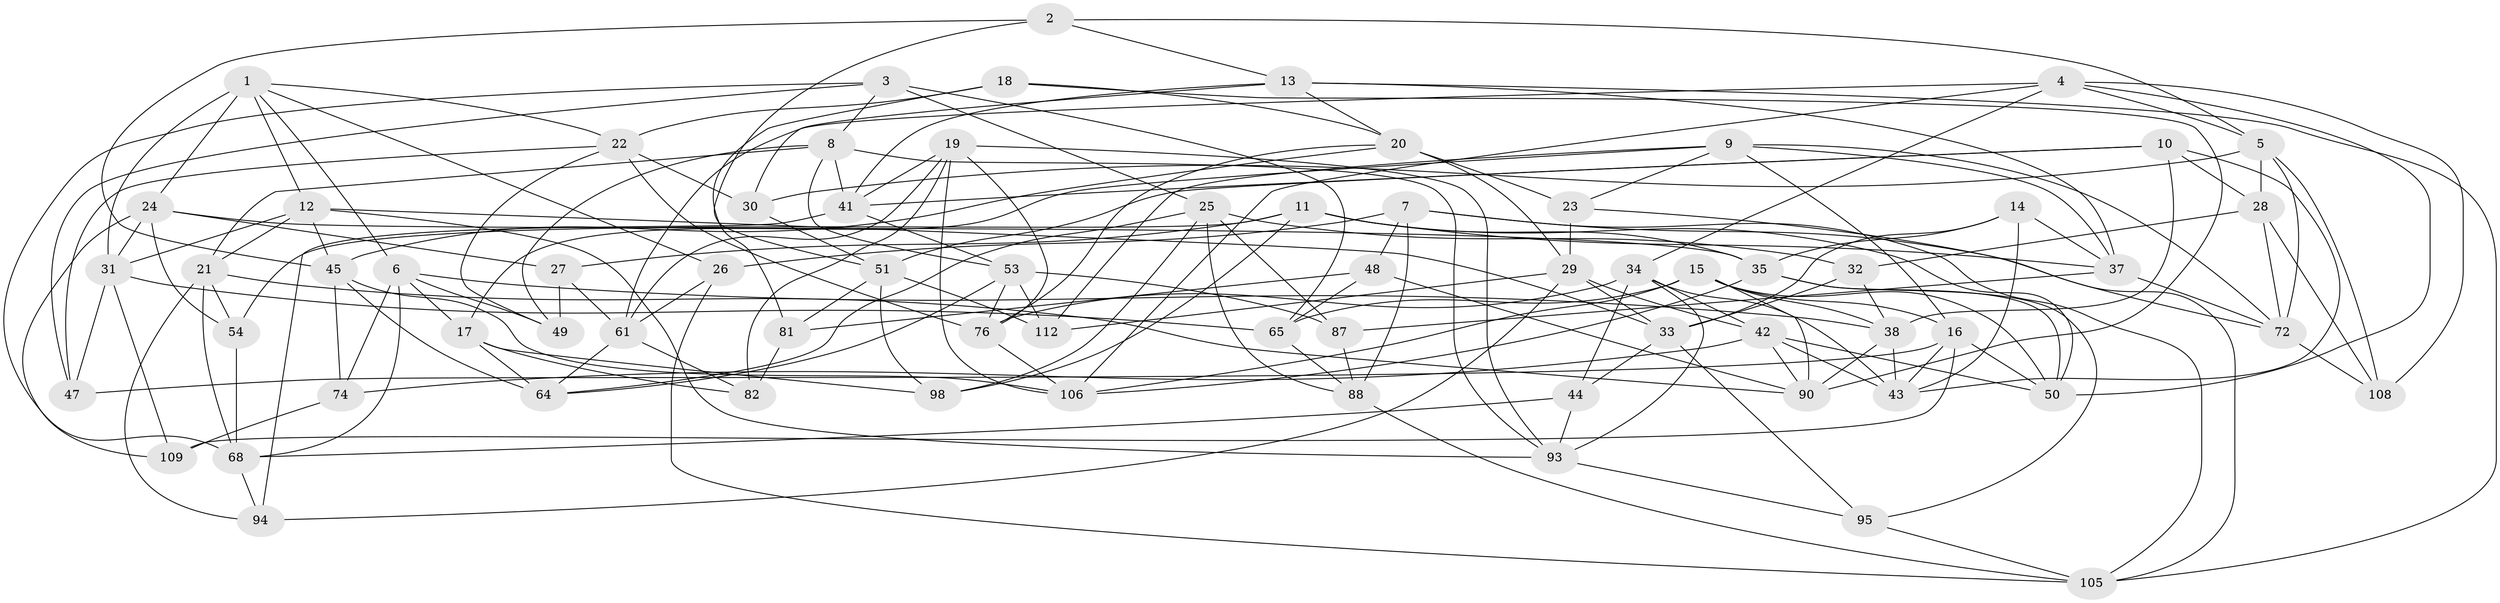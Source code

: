 // Generated by graph-tools (version 1.1) at 2025/52/02/27/25 19:52:34]
// undirected, 70 vertices, 183 edges
graph export_dot {
graph [start="1"]
  node [color=gray90,style=filled];
  1 [super="+57"];
  2;
  3 [super="+40"];
  4 [super="+52"];
  5 [super="+117"];
  6 [super="+80"];
  7 [super="+85"];
  8 [super="+46"];
  9 [super="+86"];
  10 [super="+59"];
  11 [super="+36"];
  12 [super="+63"];
  13 [super="+56"];
  14;
  15 [super="+67"];
  16 [super="+66"];
  17 [super="+71"];
  18;
  19 [super="+111"];
  20 [super="+97"];
  21 [super="+102"];
  22 [super="+103"];
  23;
  24 [super="+75"];
  25 [super="+104"];
  26;
  27;
  28 [super="+116"];
  29 [super="+58"];
  30;
  31 [super="+83"];
  32;
  33 [super="+39"];
  34 [super="+100"];
  35 [super="+79"];
  37 [super="+101"];
  38 [super="+69"];
  41 [super="+70"];
  42 [super="+55"];
  43 [super="+78"];
  44;
  45 [super="+77"];
  47;
  48;
  49;
  50 [super="+73"];
  51 [super="+60"];
  53 [super="+62"];
  54;
  61 [super="+91"];
  64 [super="+99"];
  65 [super="+107"];
  68 [super="+84"];
  72 [super="+89"];
  74;
  76 [super="+92"];
  81;
  82;
  87;
  88 [super="+110"];
  90 [super="+96"];
  93 [super="+115"];
  94;
  95;
  98;
  105 [super="+114"];
  106 [super="+113"];
  108;
  109;
  112;
  1 -- 24;
  1 -- 6;
  1 -- 26;
  1 -- 12;
  1 -- 31;
  1 -- 22;
  2 -- 51;
  2 -- 13;
  2 -- 5;
  2 -- 45;
  3 -- 65 [weight=2];
  3 -- 25;
  3 -- 47;
  3 -- 68;
  3 -- 8;
  4 -- 108;
  4 -- 5;
  4 -- 34;
  4 -- 61;
  4 -- 106;
  4 -- 50;
  5 -- 30;
  5 -- 108;
  5 -- 72;
  5 -- 28;
  6 -- 74;
  6 -- 68;
  6 -- 38;
  6 -- 17;
  6 -- 49;
  7 -- 48;
  7 -- 88 [weight=2];
  7 -- 72;
  7 -- 26;
  7 -- 105;
  8 -- 41;
  8 -- 49;
  8 -- 93;
  8 -- 53;
  8 -- 21;
  9 -- 37;
  9 -- 23;
  9 -- 16;
  9 -- 72;
  9 -- 112;
  9 -- 17;
  10 -- 38;
  10 -- 43;
  10 -- 28 [weight=2];
  10 -- 51;
  10 -- 41;
  11 -- 27;
  11 -- 50;
  11 -- 35;
  11 -- 98;
  11 -- 37;
  11 -- 54;
  12 -- 21;
  12 -- 31;
  12 -- 33;
  12 -- 93;
  12 -- 45;
  13 -- 105;
  13 -- 37;
  13 -- 20;
  13 -- 30;
  13 -- 41;
  14 -- 33;
  14 -- 37;
  14 -- 35;
  14 -- 43;
  15 -- 16;
  15 -- 106;
  15 -- 90;
  15 -- 65;
  15 -- 38;
  15 -- 50;
  16 -- 43;
  16 -- 109;
  16 -- 47;
  16 -- 50;
  17 -- 98;
  17 -- 64 [weight=2];
  17 -- 82;
  18 -- 20;
  18 -- 22;
  18 -- 81;
  18 -- 90;
  19 -- 82;
  19 -- 93;
  19 -- 41;
  19 -- 76;
  19 -- 61;
  19 -- 106;
  20 -- 76;
  20 -- 23;
  20 -- 45;
  20 -- 29;
  21 -- 94;
  21 -- 90;
  21 -- 68;
  21 -- 54;
  22 -- 47;
  22 -- 49;
  22 -- 76;
  22 -- 30;
  23 -- 29;
  23 -- 105;
  24 -- 31;
  24 -- 27;
  24 -- 35;
  24 -- 109;
  24 -- 54;
  25 -- 32;
  25 -- 64;
  25 -- 88;
  25 -- 98;
  25 -- 87;
  26 -- 105;
  26 -- 61;
  27 -- 61;
  27 -- 49;
  28 -- 108;
  28 -- 72;
  28 -- 32;
  29 -- 112;
  29 -- 42;
  29 -- 33;
  29 -- 94;
  30 -- 51;
  31 -- 47;
  31 -- 109;
  31 -- 65;
  32 -- 33;
  32 -- 38;
  33 -- 44;
  33 -- 95;
  34 -- 44;
  34 -- 42;
  34 -- 93;
  34 -- 43;
  34 -- 76;
  35 -- 95;
  35 -- 50;
  35 -- 106;
  37 -- 87;
  37 -- 72;
  38 -- 43;
  38 -- 90;
  41 -- 94;
  41 -- 53;
  42 -- 90;
  42 -- 74;
  42 -- 50;
  42 -- 43;
  44 -- 93;
  44 -- 68;
  45 -- 74;
  45 -- 106;
  45 -- 64;
  48 -- 81;
  48 -- 90;
  48 -- 65;
  51 -- 81;
  51 -- 112;
  51 -- 98;
  53 -- 76;
  53 -- 112;
  53 -- 64;
  53 -- 87;
  54 -- 68;
  61 -- 64;
  61 -- 82;
  65 -- 88;
  68 -- 94;
  72 -- 108;
  74 -- 109;
  76 -- 106;
  81 -- 82;
  87 -- 88;
  88 -- 105;
  93 -- 95;
  95 -- 105;
}

